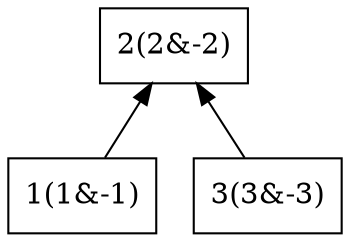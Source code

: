 digraph a{
    node [shape = box]
    rankdir = BT
    1[label = "1(1&-1)"];
    2[label = "2(2&-2)"]
    3[label = "3(3&-3)"]
    1->2;
    3->2;
}